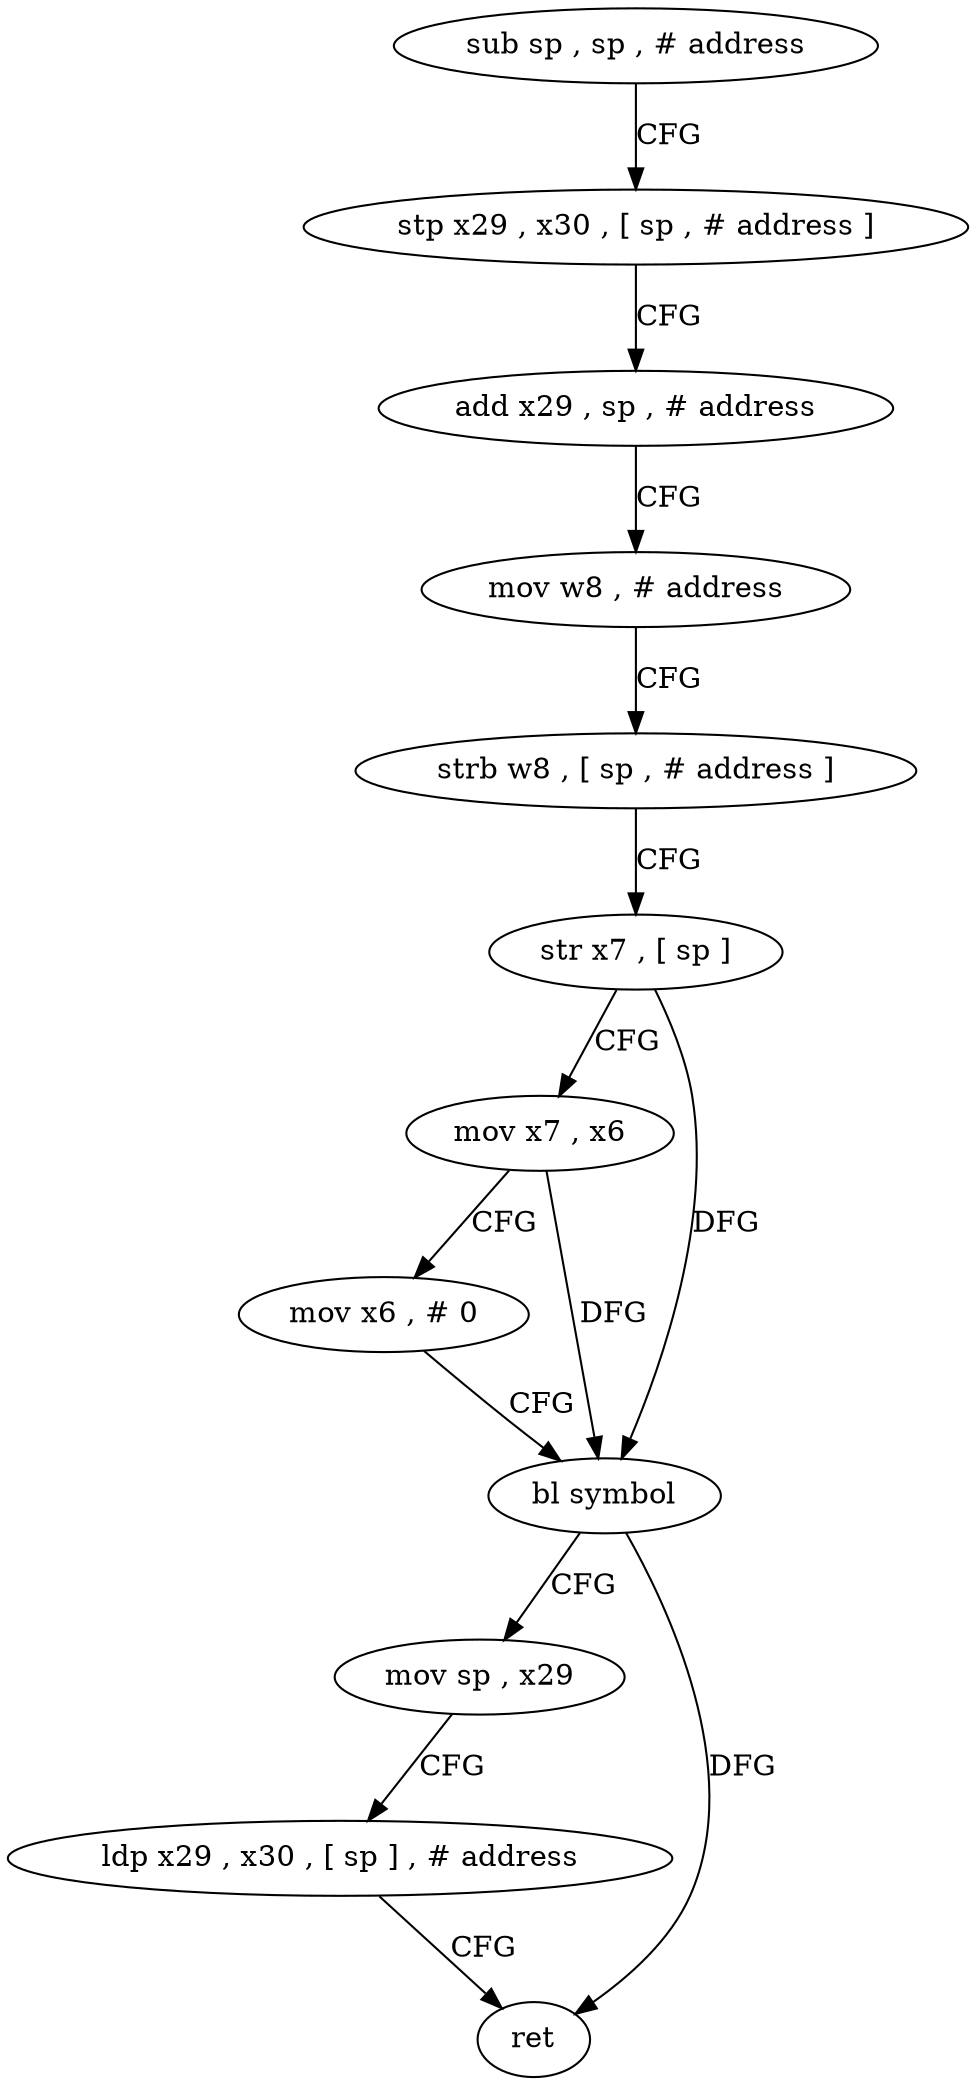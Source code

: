 digraph "func" {
"4369896" [label = "sub sp , sp , # address" ]
"4369900" [label = "stp x29 , x30 , [ sp , # address ]" ]
"4369904" [label = "add x29 , sp , # address" ]
"4369908" [label = "mov w8 , # address" ]
"4369912" [label = "strb w8 , [ sp , # address ]" ]
"4369916" [label = "str x7 , [ sp ]" ]
"4369920" [label = "mov x7 , x6" ]
"4369924" [label = "mov x6 , # 0" ]
"4369928" [label = "bl symbol" ]
"4369932" [label = "mov sp , x29" ]
"4369936" [label = "ldp x29 , x30 , [ sp ] , # address" ]
"4369940" [label = "ret" ]
"4369896" -> "4369900" [ label = "CFG" ]
"4369900" -> "4369904" [ label = "CFG" ]
"4369904" -> "4369908" [ label = "CFG" ]
"4369908" -> "4369912" [ label = "CFG" ]
"4369912" -> "4369916" [ label = "CFG" ]
"4369916" -> "4369920" [ label = "CFG" ]
"4369916" -> "4369928" [ label = "DFG" ]
"4369920" -> "4369924" [ label = "CFG" ]
"4369920" -> "4369928" [ label = "DFG" ]
"4369924" -> "4369928" [ label = "CFG" ]
"4369928" -> "4369932" [ label = "CFG" ]
"4369928" -> "4369940" [ label = "DFG" ]
"4369932" -> "4369936" [ label = "CFG" ]
"4369936" -> "4369940" [ label = "CFG" ]
}
